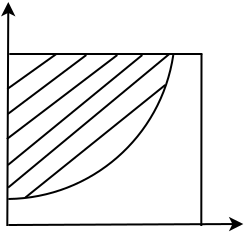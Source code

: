 <?xml version="1.0" encoding="UTF-8"?>
<dia:diagram xmlns:dia="http://www.lysator.liu.se/~alla/dia/">
  <dia:layer name="背景" visible="true" active="true">
    <dia:object type="Standard - Line" version="0" id="O0">
      <dia:attribute name="obj_pos">
        <dia:point val="15.4,16.4"/>
      </dia:attribute>
      <dia:attribute name="obj_bb">
        <dia:rectangle val="15.35,15.991;27.262,16.714"/>
      </dia:attribute>
      <dia:attribute name="conn_endpoints">
        <dia:point val="15.4,16.4"/>
        <dia:point val="27.15,16.35"/>
      </dia:attribute>
      <dia:attribute name="numcp">
        <dia:int val="1"/>
      </dia:attribute>
      <dia:attribute name="end_arrow">
        <dia:enum val="22"/>
      </dia:attribute>
      <dia:attribute name="end_arrow_length">
        <dia:real val="0.5"/>
      </dia:attribute>
      <dia:attribute name="end_arrow_width">
        <dia:real val="0.5"/>
      </dia:attribute>
    </dia:object>
    <dia:object type="Standard - Line" version="0" id="O1">
      <dia:attribute name="obj_pos">
        <dia:point val="15.35,16.45"/>
      </dia:attribute>
      <dia:attribute name="obj_bb">
        <dia:rectangle val="15.036,5.138;15.759,16.5"/>
      </dia:attribute>
      <dia:attribute name="conn_endpoints">
        <dia:point val="15.35,16.45"/>
        <dia:point val="15.4,5.25"/>
      </dia:attribute>
      <dia:attribute name="numcp">
        <dia:int val="1"/>
      </dia:attribute>
      <dia:attribute name="end_arrow">
        <dia:enum val="22"/>
      </dia:attribute>
      <dia:attribute name="end_arrow_length">
        <dia:real val="0.5"/>
      </dia:attribute>
      <dia:attribute name="end_arrow_width">
        <dia:real val="0.5"/>
      </dia:attribute>
    </dia:object>
    <dia:object type="Standard - Line" version="0" id="O2">
      <dia:attribute name="obj_pos">
        <dia:point val="15.45,7.85"/>
      </dia:attribute>
      <dia:attribute name="obj_bb">
        <dia:rectangle val="15.4,7.8;25.15,7.9"/>
      </dia:attribute>
      <dia:attribute name="conn_endpoints">
        <dia:point val="15.45,7.85"/>
        <dia:point val="25.1,7.85"/>
      </dia:attribute>
      <dia:attribute name="numcp">
        <dia:int val="1"/>
      </dia:attribute>
    </dia:object>
    <dia:object type="Standard - Line" version="0" id="O3">
      <dia:attribute name="obj_pos">
        <dia:point val="25.05,16.45"/>
      </dia:attribute>
      <dia:attribute name="obj_bb">
        <dia:rectangle val="25.0,7.78;25.11,16.5"/>
      </dia:attribute>
      <dia:attribute name="conn_endpoints">
        <dia:point val="25.05,16.45"/>
        <dia:point val="25.06,7.83"/>
      </dia:attribute>
      <dia:attribute name="numcp">
        <dia:int val="1"/>
      </dia:attribute>
    </dia:object>
    <dia:object type="Standard - Arc" version="0" id="O4">
      <dia:attribute name="obj_pos">
        <dia:point val="15.4,15.1"/>
      </dia:attribute>
      <dia:attribute name="obj_bb">
        <dia:rectangle val="15.329,7.829;23.721,15.171"/>
      </dia:attribute>
      <dia:attribute name="conn_endpoints">
        <dia:point val="15.4,15.1"/>
        <dia:point val="23.65,7.9"/>
      </dia:attribute>
      <dia:attribute name="curve_distance">
        <dia:real val="2.015"/>
      </dia:attribute>
      <dia:attribute name="line_width">
        <dia:real val="0.1"/>
      </dia:attribute>
    </dia:object>
    <dia:object type="Standard - Line" version="0" id="O5">
      <dia:attribute name="obj_pos">
        <dia:point val="15.35,9.6"/>
      </dia:attribute>
      <dia:attribute name="obj_bb">
        <dia:rectangle val="15.28,7.78;17.87,9.67"/>
      </dia:attribute>
      <dia:attribute name="conn_endpoints">
        <dia:point val="15.35,9.6"/>
        <dia:point val="17.8,7.85"/>
      </dia:attribute>
      <dia:attribute name="numcp">
        <dia:int val="1"/>
      </dia:attribute>
    </dia:object>
    <dia:object type="Standard - Line" version="0" id="O6">
      <dia:attribute name="obj_pos">
        <dia:point val="15.375,10.85"/>
      </dia:attribute>
      <dia:attribute name="obj_bb">
        <dia:rectangle val="15.305,7.83;19.37,10.92"/>
      </dia:attribute>
      <dia:attribute name="conn_endpoints">
        <dia:point val="15.375,10.85"/>
        <dia:point val="19.3,7.9"/>
      </dia:attribute>
      <dia:attribute name="numcp">
        <dia:int val="1"/>
      </dia:attribute>
      <dia:connections>
        <dia:connection handle="0" to="O1" connection="0"/>
      </dia:connections>
    </dia:object>
    <dia:object type="Standard - Line" version="0" id="O7">
      <dia:attribute name="obj_pos">
        <dia:point val="15.33,12.1"/>
      </dia:attribute>
      <dia:attribute name="obj_bb">
        <dia:rectangle val="15.26,7.83;20.92,12.17"/>
      </dia:attribute>
      <dia:attribute name="conn_endpoints">
        <dia:point val="15.33,12.1"/>
        <dia:point val="20.85,7.9"/>
      </dia:attribute>
      <dia:attribute name="numcp">
        <dia:int val="1"/>
      </dia:attribute>
    </dia:object>
    <dia:object type="Standard - Line" version="0" id="O8">
      <dia:attribute name="obj_pos">
        <dia:point val="15.38,13.4"/>
      </dia:attribute>
      <dia:attribute name="obj_bb">
        <dia:rectangle val="15.31,7.83;22.17,13.47"/>
      </dia:attribute>
      <dia:attribute name="conn_endpoints">
        <dia:point val="15.38,13.4"/>
        <dia:point val="22.1,7.9"/>
      </dia:attribute>
      <dia:attribute name="numcp">
        <dia:int val="1"/>
      </dia:attribute>
    </dia:object>
    <dia:object type="Standard - Line" version="0" id="O9">
      <dia:attribute name="obj_pos">
        <dia:point val="15.39,14.53"/>
      </dia:attribute>
      <dia:attribute name="obj_bb">
        <dia:rectangle val="15.32,7.78;23.52,14.601"/>
      </dia:attribute>
      <dia:attribute name="conn_endpoints">
        <dia:point val="15.39,14.53"/>
        <dia:point val="23.45,7.85"/>
      </dia:attribute>
      <dia:attribute name="numcp">
        <dia:int val="1"/>
      </dia:attribute>
    </dia:object>
    <dia:object type="Standard - Line" version="0" id="O10">
      <dia:attribute name="obj_pos">
        <dia:point val="16.254,15.026"/>
      </dia:attribute>
      <dia:attribute name="obj_bb">
        <dia:rectangle val="16.184,9.326;23.32,15.096"/>
      </dia:attribute>
      <dia:attribute name="conn_endpoints">
        <dia:point val="16.254,15.026"/>
        <dia:point val="23.249,9.397"/>
      </dia:attribute>
      <dia:attribute name="numcp">
        <dia:int val="1"/>
      </dia:attribute>
    </dia:object>
  </dia:layer>
</dia:diagram>
